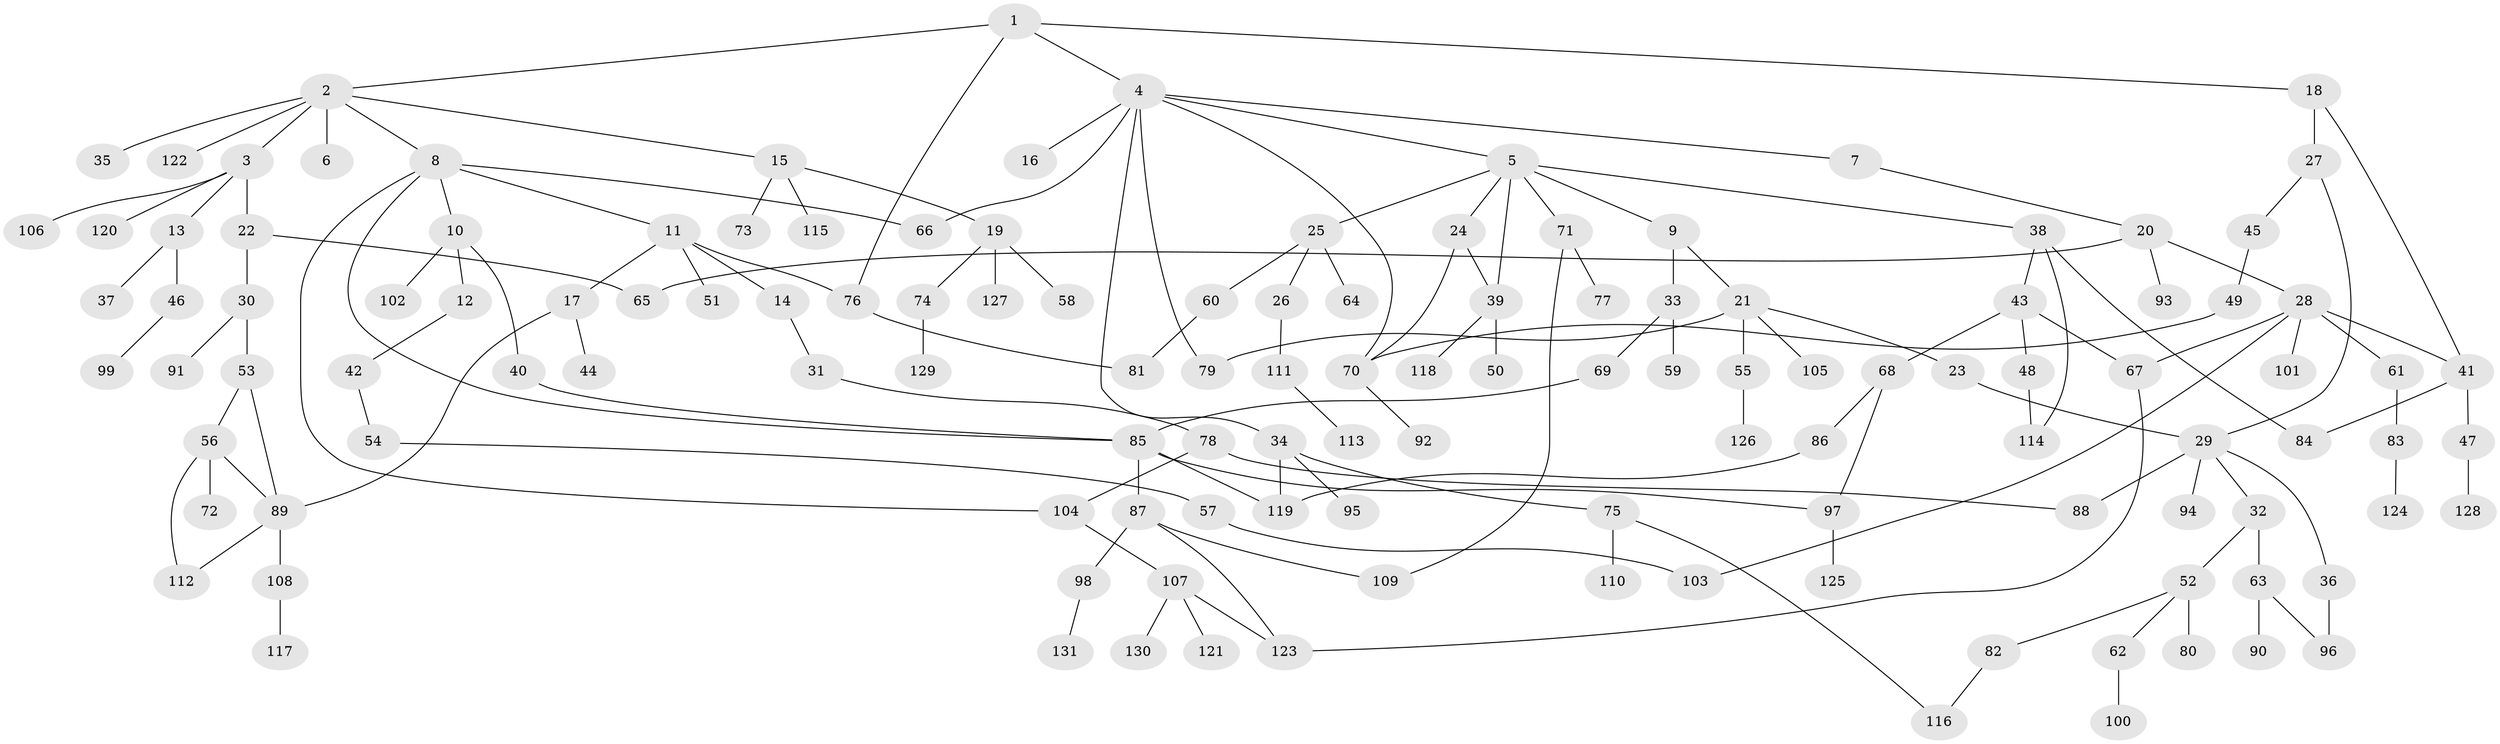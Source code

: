 // Generated by graph-tools (version 1.1) at 2025/34/03/09/25 02:34:14]
// undirected, 131 vertices, 159 edges
graph export_dot {
graph [start="1"]
  node [color=gray90,style=filled];
  1;
  2;
  3;
  4;
  5;
  6;
  7;
  8;
  9;
  10;
  11;
  12;
  13;
  14;
  15;
  16;
  17;
  18;
  19;
  20;
  21;
  22;
  23;
  24;
  25;
  26;
  27;
  28;
  29;
  30;
  31;
  32;
  33;
  34;
  35;
  36;
  37;
  38;
  39;
  40;
  41;
  42;
  43;
  44;
  45;
  46;
  47;
  48;
  49;
  50;
  51;
  52;
  53;
  54;
  55;
  56;
  57;
  58;
  59;
  60;
  61;
  62;
  63;
  64;
  65;
  66;
  67;
  68;
  69;
  70;
  71;
  72;
  73;
  74;
  75;
  76;
  77;
  78;
  79;
  80;
  81;
  82;
  83;
  84;
  85;
  86;
  87;
  88;
  89;
  90;
  91;
  92;
  93;
  94;
  95;
  96;
  97;
  98;
  99;
  100;
  101;
  102;
  103;
  104;
  105;
  106;
  107;
  108;
  109;
  110;
  111;
  112;
  113;
  114;
  115;
  116;
  117;
  118;
  119;
  120;
  121;
  122;
  123;
  124;
  125;
  126;
  127;
  128;
  129;
  130;
  131;
  1 -- 2;
  1 -- 4;
  1 -- 18;
  1 -- 76;
  2 -- 3;
  2 -- 6;
  2 -- 8;
  2 -- 15;
  2 -- 35;
  2 -- 122;
  3 -- 13;
  3 -- 22;
  3 -- 106;
  3 -- 120;
  4 -- 5;
  4 -- 7;
  4 -- 16;
  4 -- 34;
  4 -- 79;
  4 -- 70;
  4 -- 66;
  5 -- 9;
  5 -- 24;
  5 -- 25;
  5 -- 38;
  5 -- 39;
  5 -- 71;
  7 -- 20;
  8 -- 10;
  8 -- 11;
  8 -- 66;
  8 -- 104;
  8 -- 85;
  9 -- 21;
  9 -- 33;
  10 -- 12;
  10 -- 40;
  10 -- 102;
  11 -- 14;
  11 -- 17;
  11 -- 51;
  11 -- 76;
  12 -- 42;
  13 -- 37;
  13 -- 46;
  14 -- 31;
  15 -- 19;
  15 -- 73;
  15 -- 115;
  17 -- 44;
  17 -- 89;
  18 -- 27;
  18 -- 41;
  19 -- 58;
  19 -- 74;
  19 -- 127;
  20 -- 28;
  20 -- 65;
  20 -- 93;
  21 -- 23;
  21 -- 55;
  21 -- 105;
  21 -- 79;
  22 -- 30;
  22 -- 65;
  23 -- 29;
  24 -- 70;
  24 -- 39;
  25 -- 26;
  25 -- 60;
  25 -- 64;
  26 -- 111;
  27 -- 45;
  27 -- 29;
  28 -- 61;
  28 -- 101;
  28 -- 103;
  28 -- 67;
  28 -- 41;
  29 -- 32;
  29 -- 36;
  29 -- 88;
  29 -- 94;
  30 -- 53;
  30 -- 91;
  31 -- 78;
  32 -- 52;
  32 -- 63;
  33 -- 59;
  33 -- 69;
  34 -- 75;
  34 -- 95;
  34 -- 119;
  36 -- 96;
  38 -- 43;
  38 -- 114;
  38 -- 84;
  39 -- 50;
  39 -- 118;
  40 -- 85;
  41 -- 47;
  41 -- 84;
  42 -- 54;
  43 -- 48;
  43 -- 67;
  43 -- 68;
  45 -- 49;
  46 -- 99;
  47 -- 128;
  48 -- 114;
  49 -- 70;
  52 -- 62;
  52 -- 80;
  52 -- 82;
  53 -- 56;
  53 -- 89;
  54 -- 57;
  55 -- 126;
  56 -- 72;
  56 -- 89;
  56 -- 112;
  57 -- 103;
  60 -- 81;
  61 -- 83;
  62 -- 100;
  63 -- 90;
  63 -- 96;
  67 -- 123;
  68 -- 86;
  68 -- 97;
  69 -- 85;
  70 -- 92;
  71 -- 77;
  71 -- 109;
  74 -- 129;
  75 -- 110;
  75 -- 116;
  76 -- 81;
  78 -- 104;
  78 -- 88;
  82 -- 116;
  83 -- 124;
  85 -- 87;
  85 -- 97;
  85 -- 119;
  86 -- 119;
  87 -- 98;
  87 -- 109;
  87 -- 123;
  89 -- 108;
  89 -- 112;
  97 -- 125;
  98 -- 131;
  104 -- 107;
  107 -- 121;
  107 -- 123;
  107 -- 130;
  108 -- 117;
  111 -- 113;
}
